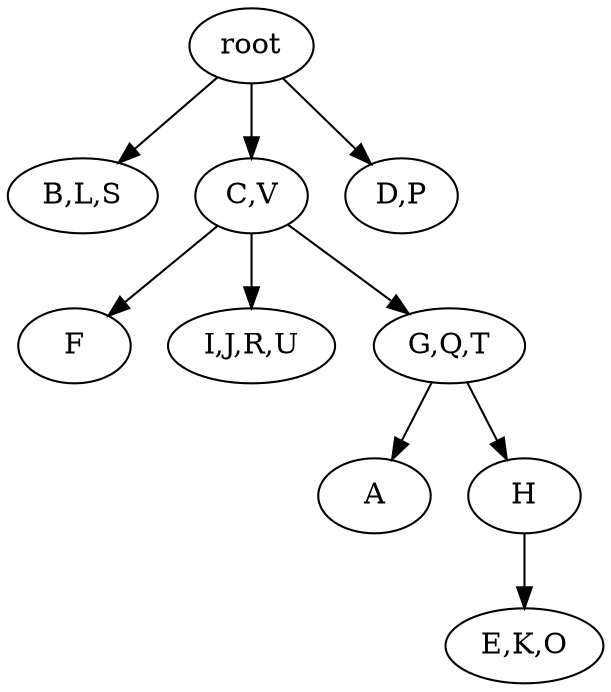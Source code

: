 strict digraph G {
	graph [name=G];
	0	 [label=root];
	3	 [label="B,L,S"];
	0 -> 3;
	1	 [label="C,V"];
	0 -> 1;
	2	 [label="D,P"];
	0 -> 2;
	8	 [label=A];
	7	 [label=F];
	1 -> 7;
	6	 [label="I,J,R,U"];
	1 -> 6;
	5	 [label="G,Q,T"];
	1 -> 5;
	4	 [label="E,K,O"];
	9	 [label=H];
	9 -> 4;
	5 -> 8;
	5 -> 9;
}
